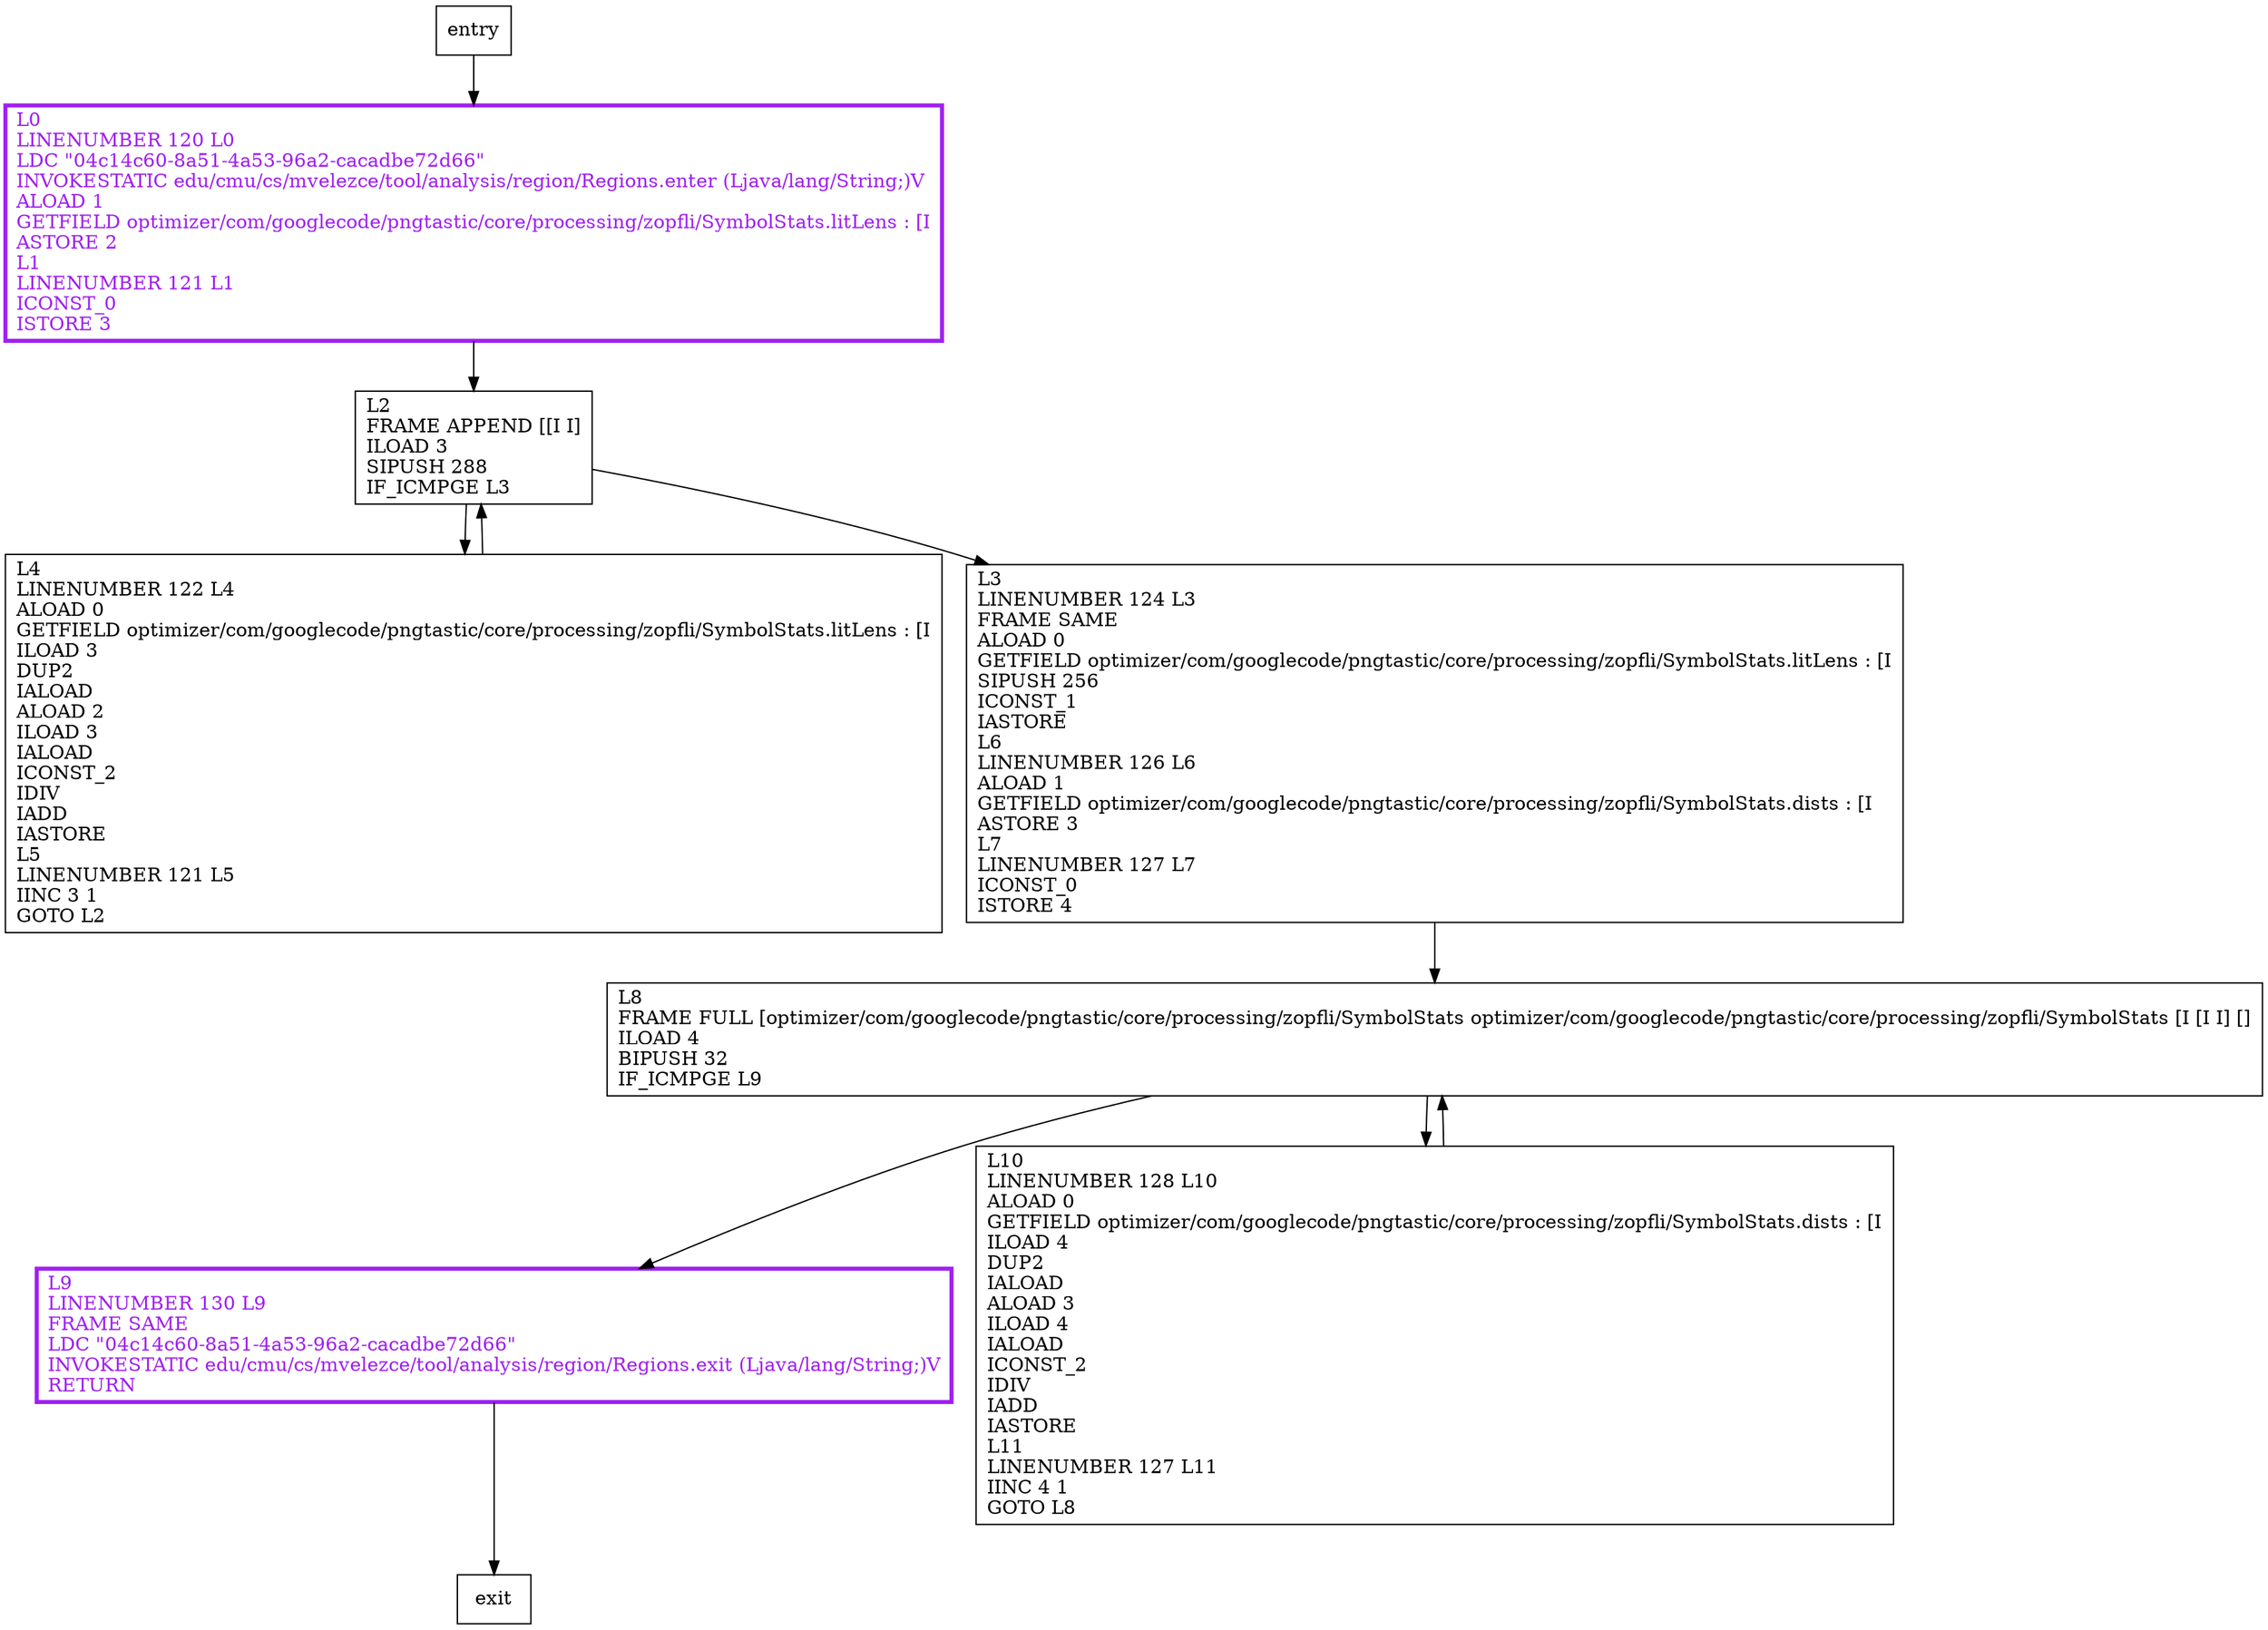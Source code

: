 digraph alloy {
node [shape=record];
826713489 [label="L9\lLINENUMBER 130 L9\lFRAME SAME\lLDC \"04c14c60-8a51-4a53-96a2-cacadbe72d66\"\lINVOKESTATIC edu/cmu/cs/mvelezce/tool/analysis/region/Regions.exit (Ljava/lang/String;)V\lRETURN\l"];
1091601460 [label="L3\lLINENUMBER 124 L3\lFRAME SAME\lALOAD 0\lGETFIELD optimizer/com/googlecode/pngtastic/core/processing/zopfli/SymbolStats.litLens : [I\lSIPUSH 256\lICONST_1\lIASTORE\lL6\lLINENUMBER 126 L6\lALOAD 1\lGETFIELD optimizer/com/googlecode/pngtastic/core/processing/zopfli/SymbolStats.dists : [I\lASTORE 3\lL7\lLINENUMBER 127 L7\lICONST_0\lISTORE 4\l"];
442250398 [label="L8\lFRAME FULL [optimizer/com/googlecode/pngtastic/core/processing/zopfli/SymbolStats optimizer/com/googlecode/pngtastic/core/processing/zopfli/SymbolStats [I [I I] []\lILOAD 4\lBIPUSH 32\lIF_ICMPGE L9\l"];
1101391037 [label="L4\lLINENUMBER 122 L4\lALOAD 0\lGETFIELD optimizer/com/googlecode/pngtastic/core/processing/zopfli/SymbolStats.litLens : [I\lILOAD 3\lDUP2\lIALOAD\lALOAD 2\lILOAD 3\lIALOAD\lICONST_2\lIDIV\lIADD\lIASTORE\lL5\lLINENUMBER 121 L5\lIINC 3 1\lGOTO L2\l"];
453570799 [label="L0\lLINENUMBER 120 L0\lLDC \"04c14c60-8a51-4a53-96a2-cacadbe72d66\"\lINVOKESTATIC edu/cmu/cs/mvelezce/tool/analysis/region/Regions.enter (Ljava/lang/String;)V\lALOAD 1\lGETFIELD optimizer/com/googlecode/pngtastic/core/processing/zopfli/SymbolStats.litLens : [I\lASTORE 2\lL1\lLINENUMBER 121 L1\lICONST_0\lISTORE 3\l"];
1830141780 [label="L2\lFRAME APPEND [[I I]\lILOAD 3\lSIPUSH 288\lIF_ICMPGE L3\l"];
1949480617 [label="L10\lLINENUMBER 128 L10\lALOAD 0\lGETFIELD optimizer/com/googlecode/pngtastic/core/processing/zopfli/SymbolStats.dists : [I\lILOAD 4\lDUP2\lIALOAD\lALOAD 3\lILOAD 4\lIALOAD\lICONST_2\lIDIV\lIADD\lIASTORE\lL11\lLINENUMBER 127 L11\lIINC 4 1\lGOTO L8\l"];
entry;
exit;
826713489 -> exit;
entry -> 453570799;
1091601460 -> 442250398;
442250398 -> 826713489;
442250398 -> 1949480617;
1101391037 -> 1830141780;
453570799 -> 1830141780;
1830141780 -> 1091601460;
1830141780 -> 1101391037;
1949480617 -> 442250398;
826713489[fontcolor="purple", penwidth=3, color="purple"];
453570799[fontcolor="purple", penwidth=3, color="purple"];
}
